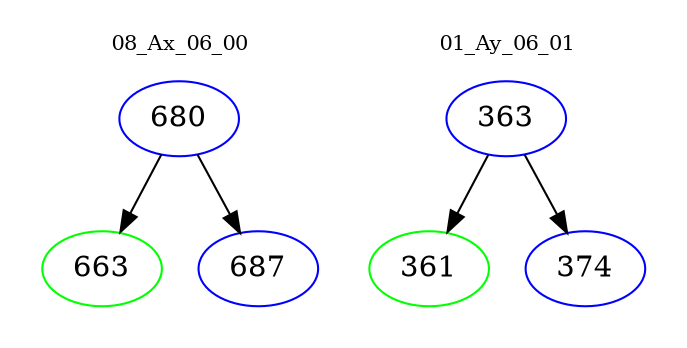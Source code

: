 digraph{
subgraph cluster_0 {
color = white
label = "08_Ax_06_00";
fontsize=10;
T0_680 [label="680", color="blue"]
T0_680 -> T0_663 [color="black"]
T0_663 [label="663", color="green"]
T0_680 -> T0_687 [color="black"]
T0_687 [label="687", color="blue"]
}
subgraph cluster_1 {
color = white
label = "01_Ay_06_01";
fontsize=10;
T1_363 [label="363", color="blue"]
T1_363 -> T1_361 [color="black"]
T1_361 [label="361", color="green"]
T1_363 -> T1_374 [color="black"]
T1_374 [label="374", color="blue"]
}
}
